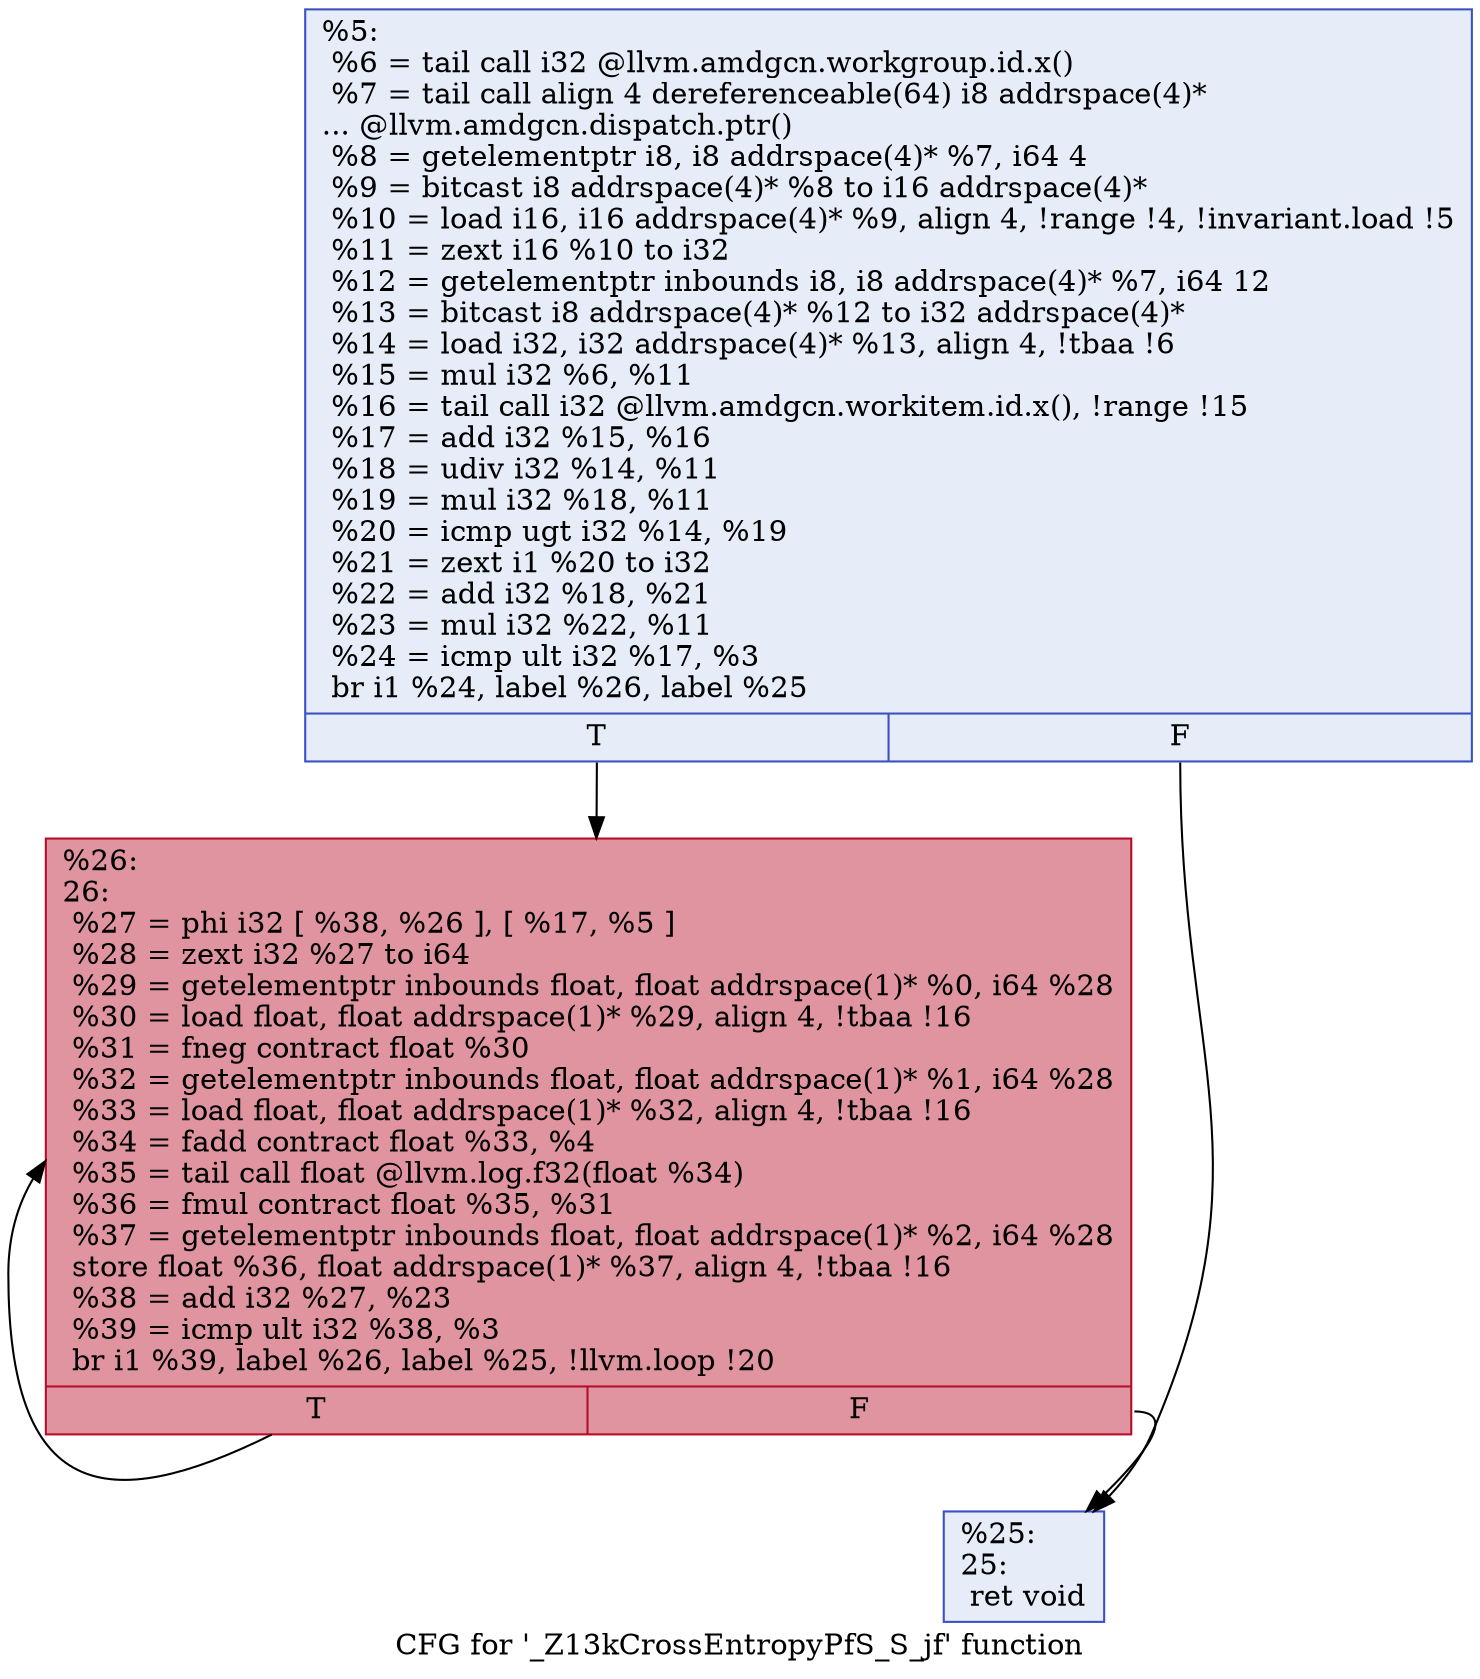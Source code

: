 digraph "CFG for '_Z13kCrossEntropyPfS_S_jf' function" {
	label="CFG for '_Z13kCrossEntropyPfS_S_jf' function";

	Node0x5fea6c0 [shape=record,color="#3d50c3ff", style=filled, fillcolor="#c7d7f070",label="{%5:\l  %6 = tail call i32 @llvm.amdgcn.workgroup.id.x()\l  %7 = tail call align 4 dereferenceable(64) i8 addrspace(4)*\l... @llvm.amdgcn.dispatch.ptr()\l  %8 = getelementptr i8, i8 addrspace(4)* %7, i64 4\l  %9 = bitcast i8 addrspace(4)* %8 to i16 addrspace(4)*\l  %10 = load i16, i16 addrspace(4)* %9, align 4, !range !4, !invariant.load !5\l  %11 = zext i16 %10 to i32\l  %12 = getelementptr inbounds i8, i8 addrspace(4)* %7, i64 12\l  %13 = bitcast i8 addrspace(4)* %12 to i32 addrspace(4)*\l  %14 = load i32, i32 addrspace(4)* %13, align 4, !tbaa !6\l  %15 = mul i32 %6, %11\l  %16 = tail call i32 @llvm.amdgcn.workitem.id.x(), !range !15\l  %17 = add i32 %15, %16\l  %18 = udiv i32 %14, %11\l  %19 = mul i32 %18, %11\l  %20 = icmp ugt i32 %14, %19\l  %21 = zext i1 %20 to i32\l  %22 = add i32 %18, %21\l  %23 = mul i32 %22, %11\l  %24 = icmp ult i32 %17, %3\l  br i1 %24, label %26, label %25\l|{<s0>T|<s1>F}}"];
	Node0x5fea6c0:s0 -> Node0x5fecc30;
	Node0x5fea6c0:s1 -> Node0x5feccc0;
	Node0x5feccc0 [shape=record,color="#3d50c3ff", style=filled, fillcolor="#c7d7f070",label="{%25:\l25:                                               \l  ret void\l}"];
	Node0x5fecc30 [shape=record,color="#b70d28ff", style=filled, fillcolor="#b70d2870",label="{%26:\l26:                                               \l  %27 = phi i32 [ %38, %26 ], [ %17, %5 ]\l  %28 = zext i32 %27 to i64\l  %29 = getelementptr inbounds float, float addrspace(1)* %0, i64 %28\l  %30 = load float, float addrspace(1)* %29, align 4, !tbaa !16\l  %31 = fneg contract float %30\l  %32 = getelementptr inbounds float, float addrspace(1)* %1, i64 %28\l  %33 = load float, float addrspace(1)* %32, align 4, !tbaa !16\l  %34 = fadd contract float %33, %4\l  %35 = tail call float @llvm.log.f32(float %34)\l  %36 = fmul contract float %35, %31\l  %37 = getelementptr inbounds float, float addrspace(1)* %2, i64 %28\l  store float %36, float addrspace(1)* %37, align 4, !tbaa !16\l  %38 = add i32 %27, %23\l  %39 = icmp ult i32 %38, %3\l  br i1 %39, label %26, label %25, !llvm.loop !20\l|{<s0>T|<s1>F}}"];
	Node0x5fecc30:s0 -> Node0x5fecc30;
	Node0x5fecc30:s1 -> Node0x5feccc0;
}
